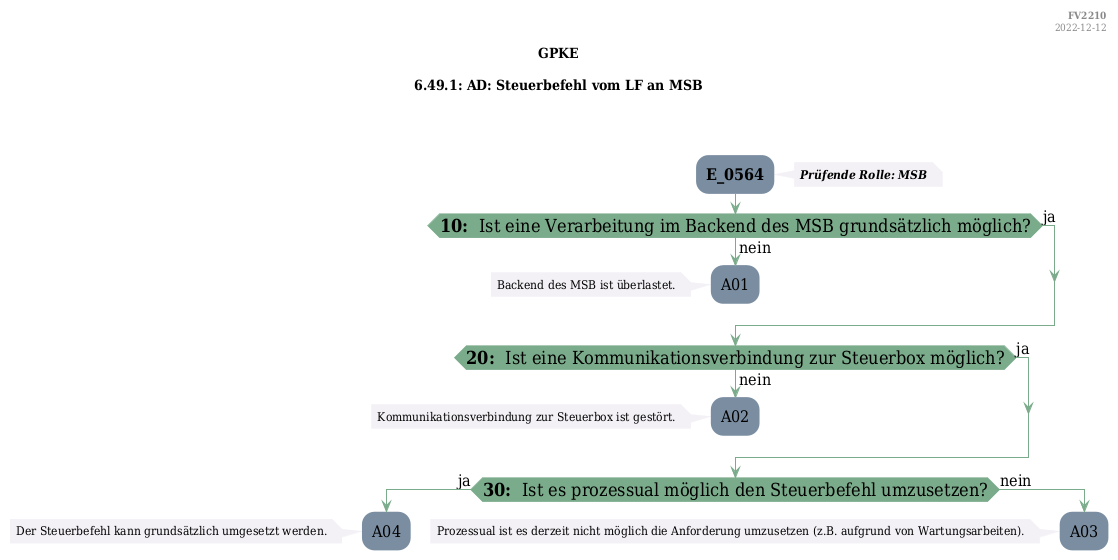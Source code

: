 @startuml
skinparam Shadowing false
skinparam NoteBorderColor #f3f1f6
skinparam NoteBackgroundColor #f3f1f6
skinparam NoteFontSize 12
skinparam ActivityBorderColor none
skinparam ActivityBackgroundColor #7a8da1
skinparam ActivityFontSize 16
skinparam ArrowColor #7aab8a
skinparam ArrowFontSize 16
skinparam ActivityDiamondBackgroundColor #7aab8a
skinparam ActivityDiamondBorderColor #7aab8a
skinparam ActivityDiamondFontSize 18
skinparam defaultFontName DejaVu Serif Condensed
skinparam ActivityEndColor #669580

header
<b>FV2210
2022-12-12
endheader

title
GPKE

6.49.1: AD: Steuerbefehl vom LF an MSB



end title
:<b>E_0564</b>;
note right
<b><i>Prüfende Rolle: MSB
end note

if (<b>10: </b> Ist eine Verarbeitung im Backend des MSB grundsätzlich möglich?) then (ja)
else (nein)
    :A01;
    note left
        Backend des MSB ist überlastet.
    endnote
    kill;
endif
if (<b>20: </b> Ist eine Kommunikationsverbindung zur Steuerbox möglich?) then (ja)
else (nein)
    :A02;
    note left
        Kommunikationsverbindung zur Steuerbox ist gestört.
    endnote
    kill;
endif
if (<b>30: </b> Ist es prozessual möglich den Steuerbefehl umzusetzen?) then (ja)
    :A04;
    note left
        Der Steuerbefehl kann grundsätzlich umgesetzt werden.
    endnote
    kill;
else (nein)
    :A03;
    note left
        Prozessual ist es derzeit nicht möglich die Anforderung umzusetzen (z.B. aufgrund von Wartungsarbeiten&#41;.
    endnote
    kill;
endif

@enduml
